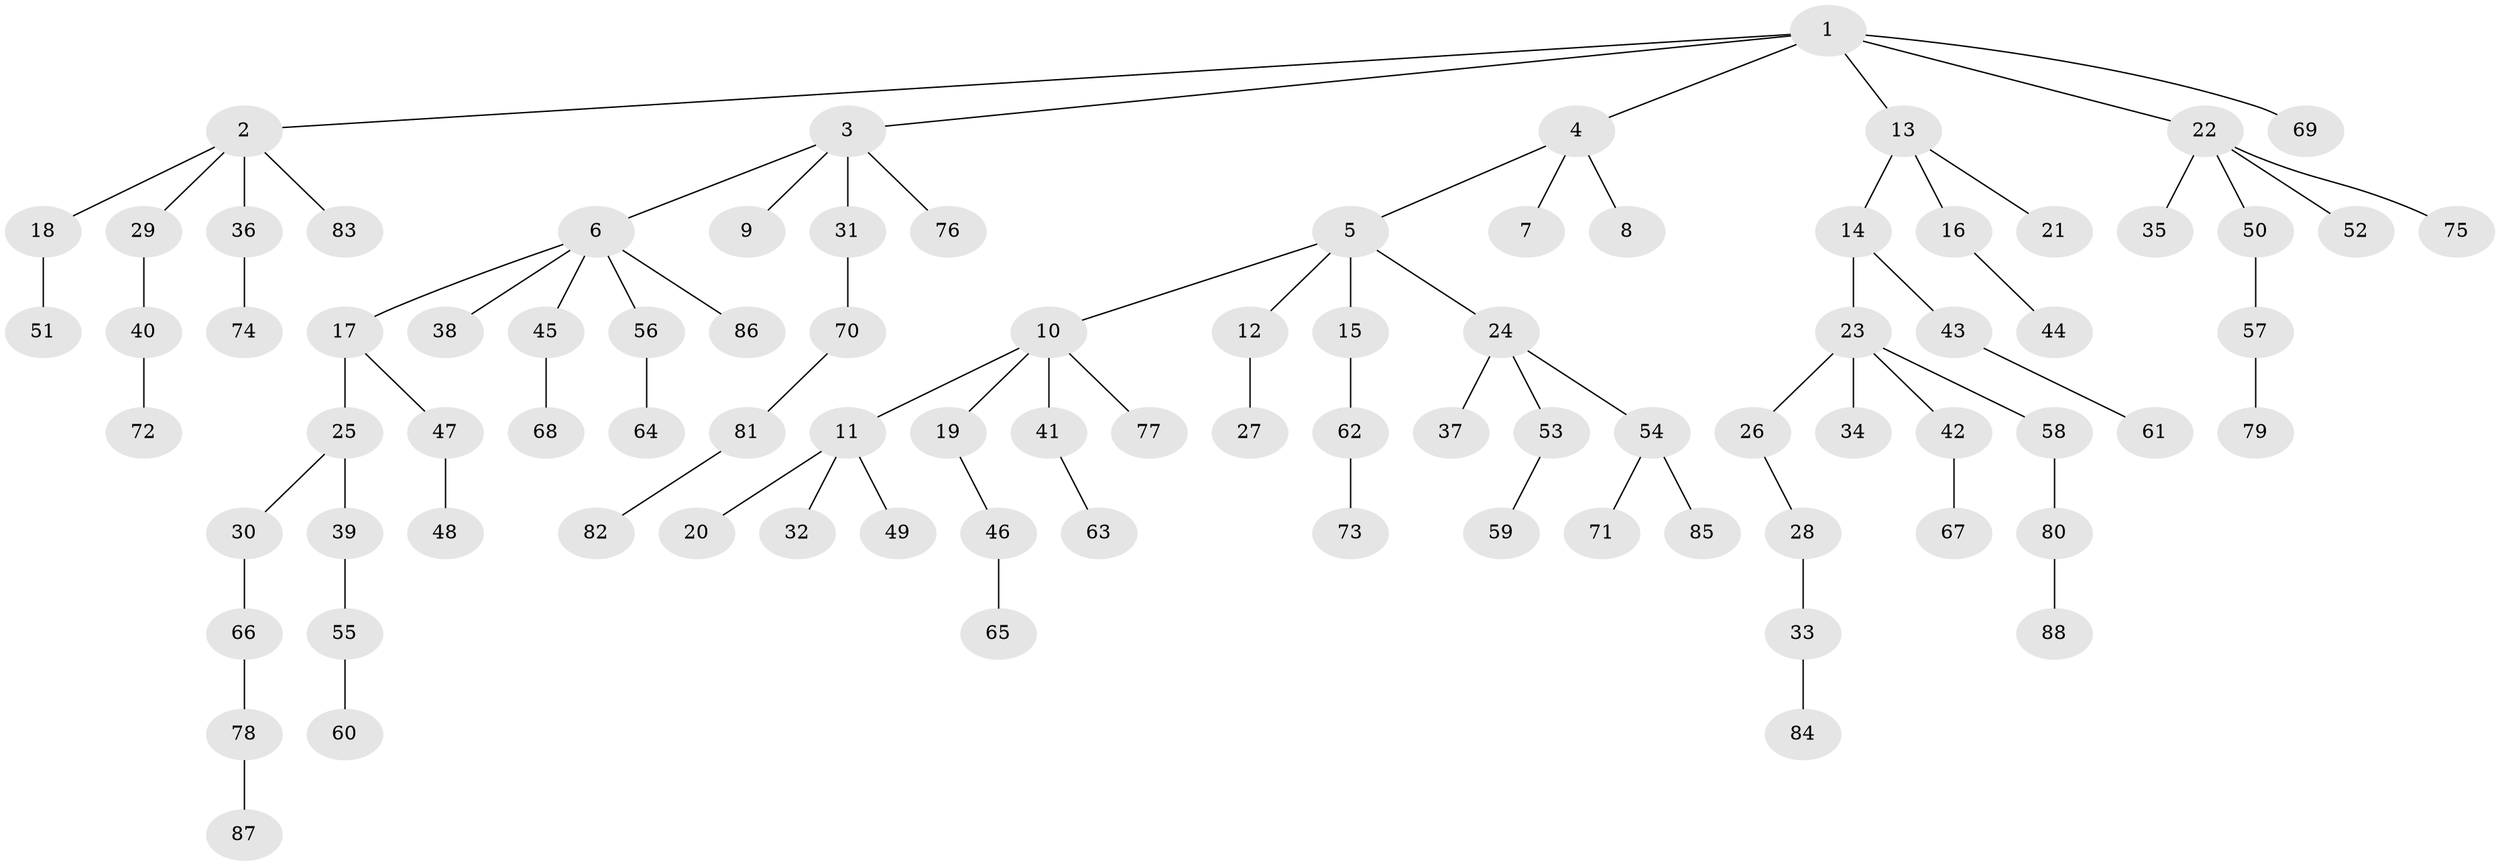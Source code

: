// Generated by graph-tools (version 1.1) at 2025/02/03/09/25 03:02:20]
// undirected, 88 vertices, 87 edges
graph export_dot {
graph [start="1"]
  node [color=gray90,style=filled];
  1;
  2;
  3;
  4;
  5;
  6;
  7;
  8;
  9;
  10;
  11;
  12;
  13;
  14;
  15;
  16;
  17;
  18;
  19;
  20;
  21;
  22;
  23;
  24;
  25;
  26;
  27;
  28;
  29;
  30;
  31;
  32;
  33;
  34;
  35;
  36;
  37;
  38;
  39;
  40;
  41;
  42;
  43;
  44;
  45;
  46;
  47;
  48;
  49;
  50;
  51;
  52;
  53;
  54;
  55;
  56;
  57;
  58;
  59;
  60;
  61;
  62;
  63;
  64;
  65;
  66;
  67;
  68;
  69;
  70;
  71;
  72;
  73;
  74;
  75;
  76;
  77;
  78;
  79;
  80;
  81;
  82;
  83;
  84;
  85;
  86;
  87;
  88;
  1 -- 2;
  1 -- 3;
  1 -- 4;
  1 -- 13;
  1 -- 22;
  1 -- 69;
  2 -- 18;
  2 -- 29;
  2 -- 36;
  2 -- 83;
  3 -- 6;
  3 -- 9;
  3 -- 31;
  3 -- 76;
  4 -- 5;
  4 -- 7;
  4 -- 8;
  5 -- 10;
  5 -- 12;
  5 -- 15;
  5 -- 24;
  6 -- 17;
  6 -- 38;
  6 -- 45;
  6 -- 56;
  6 -- 86;
  10 -- 11;
  10 -- 19;
  10 -- 41;
  10 -- 77;
  11 -- 20;
  11 -- 32;
  11 -- 49;
  12 -- 27;
  13 -- 14;
  13 -- 16;
  13 -- 21;
  14 -- 23;
  14 -- 43;
  15 -- 62;
  16 -- 44;
  17 -- 25;
  17 -- 47;
  18 -- 51;
  19 -- 46;
  22 -- 35;
  22 -- 50;
  22 -- 52;
  22 -- 75;
  23 -- 26;
  23 -- 34;
  23 -- 42;
  23 -- 58;
  24 -- 37;
  24 -- 53;
  24 -- 54;
  25 -- 30;
  25 -- 39;
  26 -- 28;
  28 -- 33;
  29 -- 40;
  30 -- 66;
  31 -- 70;
  33 -- 84;
  36 -- 74;
  39 -- 55;
  40 -- 72;
  41 -- 63;
  42 -- 67;
  43 -- 61;
  45 -- 68;
  46 -- 65;
  47 -- 48;
  50 -- 57;
  53 -- 59;
  54 -- 71;
  54 -- 85;
  55 -- 60;
  56 -- 64;
  57 -- 79;
  58 -- 80;
  62 -- 73;
  66 -- 78;
  70 -- 81;
  78 -- 87;
  80 -- 88;
  81 -- 82;
}
